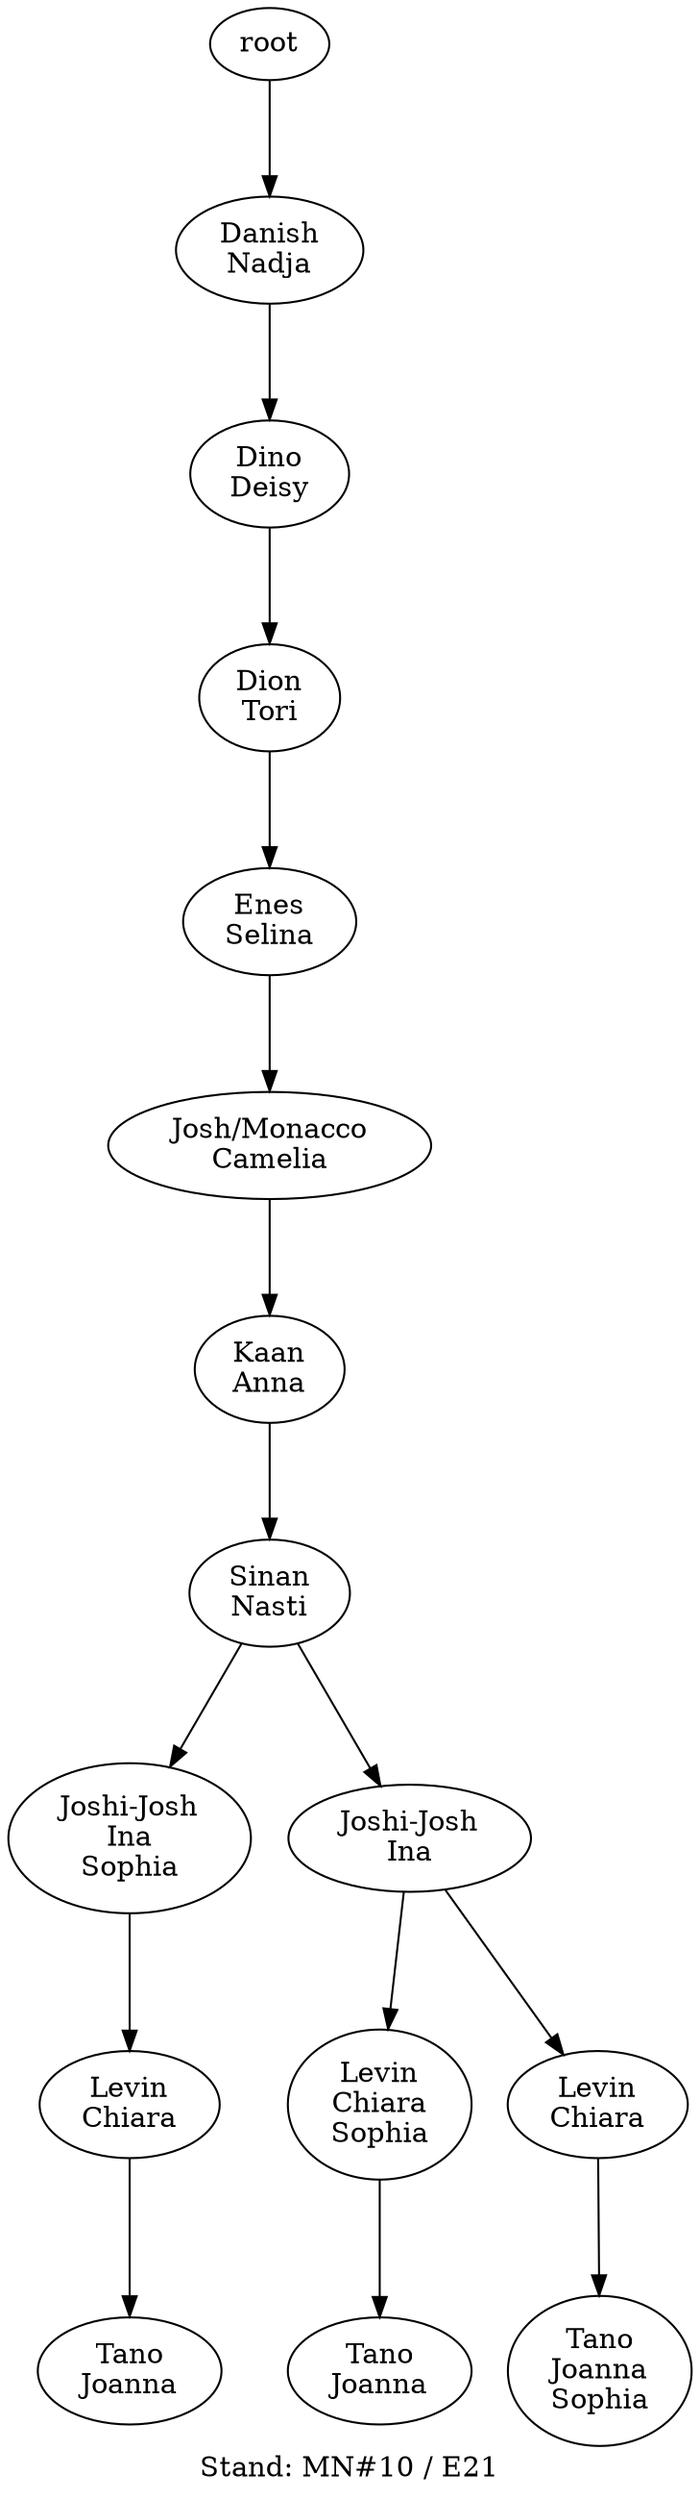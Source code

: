 digraph D { labelloc="b"; label="Stand: MN#10 / E21"; ranksep=0.8;
"root/6"[label="Danish\nNadja"]
"root" -> "root/6";
"root/6/3"[label="Dino\nDeisy"]
"root/6" -> "root/6/3";
"root/6/3/10"[label="Dion\nTori"]
"root/6/3" -> "root/6/3/10";
"root/6/3/10/8"[label="Enes\nSelina"]
"root/6/3/10" -> "root/6/3/10/8";
"root/6/3/10/8/1"[label="Josh/Monacco\nCamelia"]
"root/6/3/10/8" -> "root/6/3/10/8/1";
"root/6/3/10/8/1/0"[label="Kaan\nAnna"]
"root/6/3/10/8/1" -> "root/6/3/10/8/1/0";
"root/6/3/10/8/1/0/7"[label="Sinan\nNasti"]
"root/6/3/10/8/1/0" -> "root/6/3/10/8/1/0/7";
"root/6/3/10/8/1/0/7/4,9"[label="Joshi-Josh\nIna\nSophia"]
"root/6/3/10/8/1/0/7" -> "root/6/3/10/8/1/0/7/4,9";
"root/6/3/10/8/1/0/7/4,9/2"[label="Levin\nChiara"]
"root/6/3/10/8/1/0/7/4,9" -> "root/6/3/10/8/1/0/7/4,9/2";
"root/6/3/10/8/1/0/7/4,9/2/5"[label="Tano\nJoanna"]
"root/6/3/10/8/1/0/7/4,9/2" -> "root/6/3/10/8/1/0/7/4,9/2/5";
"root/6/3/10/8/1/0/7/4"[label="Joshi-Josh\nIna"]
"root/6/3/10/8/1/0/7" -> "root/6/3/10/8/1/0/7/4";
"root/6/3/10/8/1/0/7/4/2,9"[label="Levin\nChiara\nSophia"]
"root/6/3/10/8/1/0/7/4" -> "root/6/3/10/8/1/0/7/4/2,9";
"root/6/3/10/8/1/0/7/4/2,9/5"[label="Tano\nJoanna"]
"root/6/3/10/8/1/0/7/4/2,9" -> "root/6/3/10/8/1/0/7/4/2,9/5";
"root/6/3/10/8/1/0/7/4/2"[label="Levin\nChiara"]
"root/6/3/10/8/1/0/7/4" -> "root/6/3/10/8/1/0/7/4/2";
"root/6/3/10/8/1/0/7/4/2/5,9"[label="Tano\nJoanna\nSophia"]
"root/6/3/10/8/1/0/7/4/2" -> "root/6/3/10/8/1/0/7/4/2/5,9";
}
